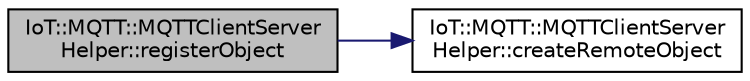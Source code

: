 digraph "IoT::MQTT::MQTTClientServerHelper::registerObject"
{
 // LATEX_PDF_SIZE
  edge [fontname="Helvetica",fontsize="10",labelfontname="Helvetica",labelfontsize="10"];
  node [fontname="Helvetica",fontsize="10",shape=record];
  rankdir="LR";
  Node1 [label="IoT::MQTT::MQTTClientServer\lHelper::registerObject",height=0.2,width=0.4,color="black", fillcolor="grey75", style="filled", fontcolor="black",tooltip=" "];
  Node1 -> Node2 [color="midnightblue",fontsize="10",style="solid",fontname="Helvetica"];
  Node2 [label="IoT::MQTT::MQTTClientServer\lHelper::createRemoteObject",height=0.2,width=0.4,color="black", fillcolor="white", style="filled",URL="$classIoT_1_1MQTT_1_1MQTTClientServerHelper.html#a3e1015562f9dc9d4ca147493694eaa15",tooltip="Destroys the MQTTClientServerHelper."];
}
